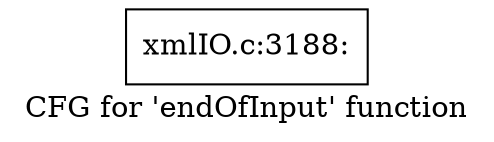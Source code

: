 digraph "CFG for 'endOfInput' function" {
	label="CFG for 'endOfInput' function";

	Node0x55ed348cfbe0 [shape=record,label="{xmlIO.c:3188:}"];
}
